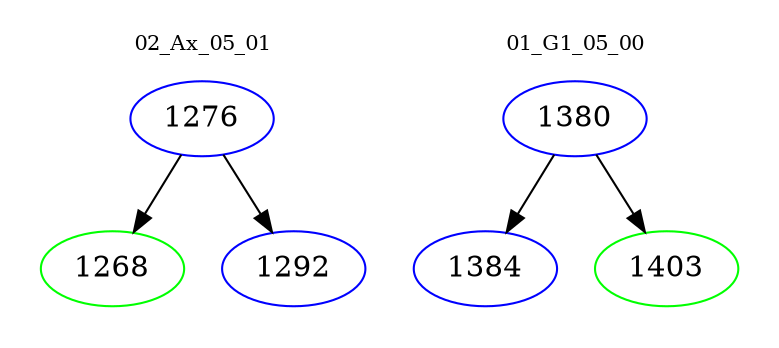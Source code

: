 digraph{
subgraph cluster_0 {
color = white
label = "02_Ax_05_01";
fontsize=10;
T0_1276 [label="1276", color="blue"]
T0_1276 -> T0_1268 [color="black"]
T0_1268 [label="1268", color="green"]
T0_1276 -> T0_1292 [color="black"]
T0_1292 [label="1292", color="blue"]
}
subgraph cluster_1 {
color = white
label = "01_G1_05_00";
fontsize=10;
T1_1380 [label="1380", color="blue"]
T1_1380 -> T1_1384 [color="black"]
T1_1384 [label="1384", color="blue"]
T1_1380 -> T1_1403 [color="black"]
T1_1403 [label="1403", color="green"]
}
}
